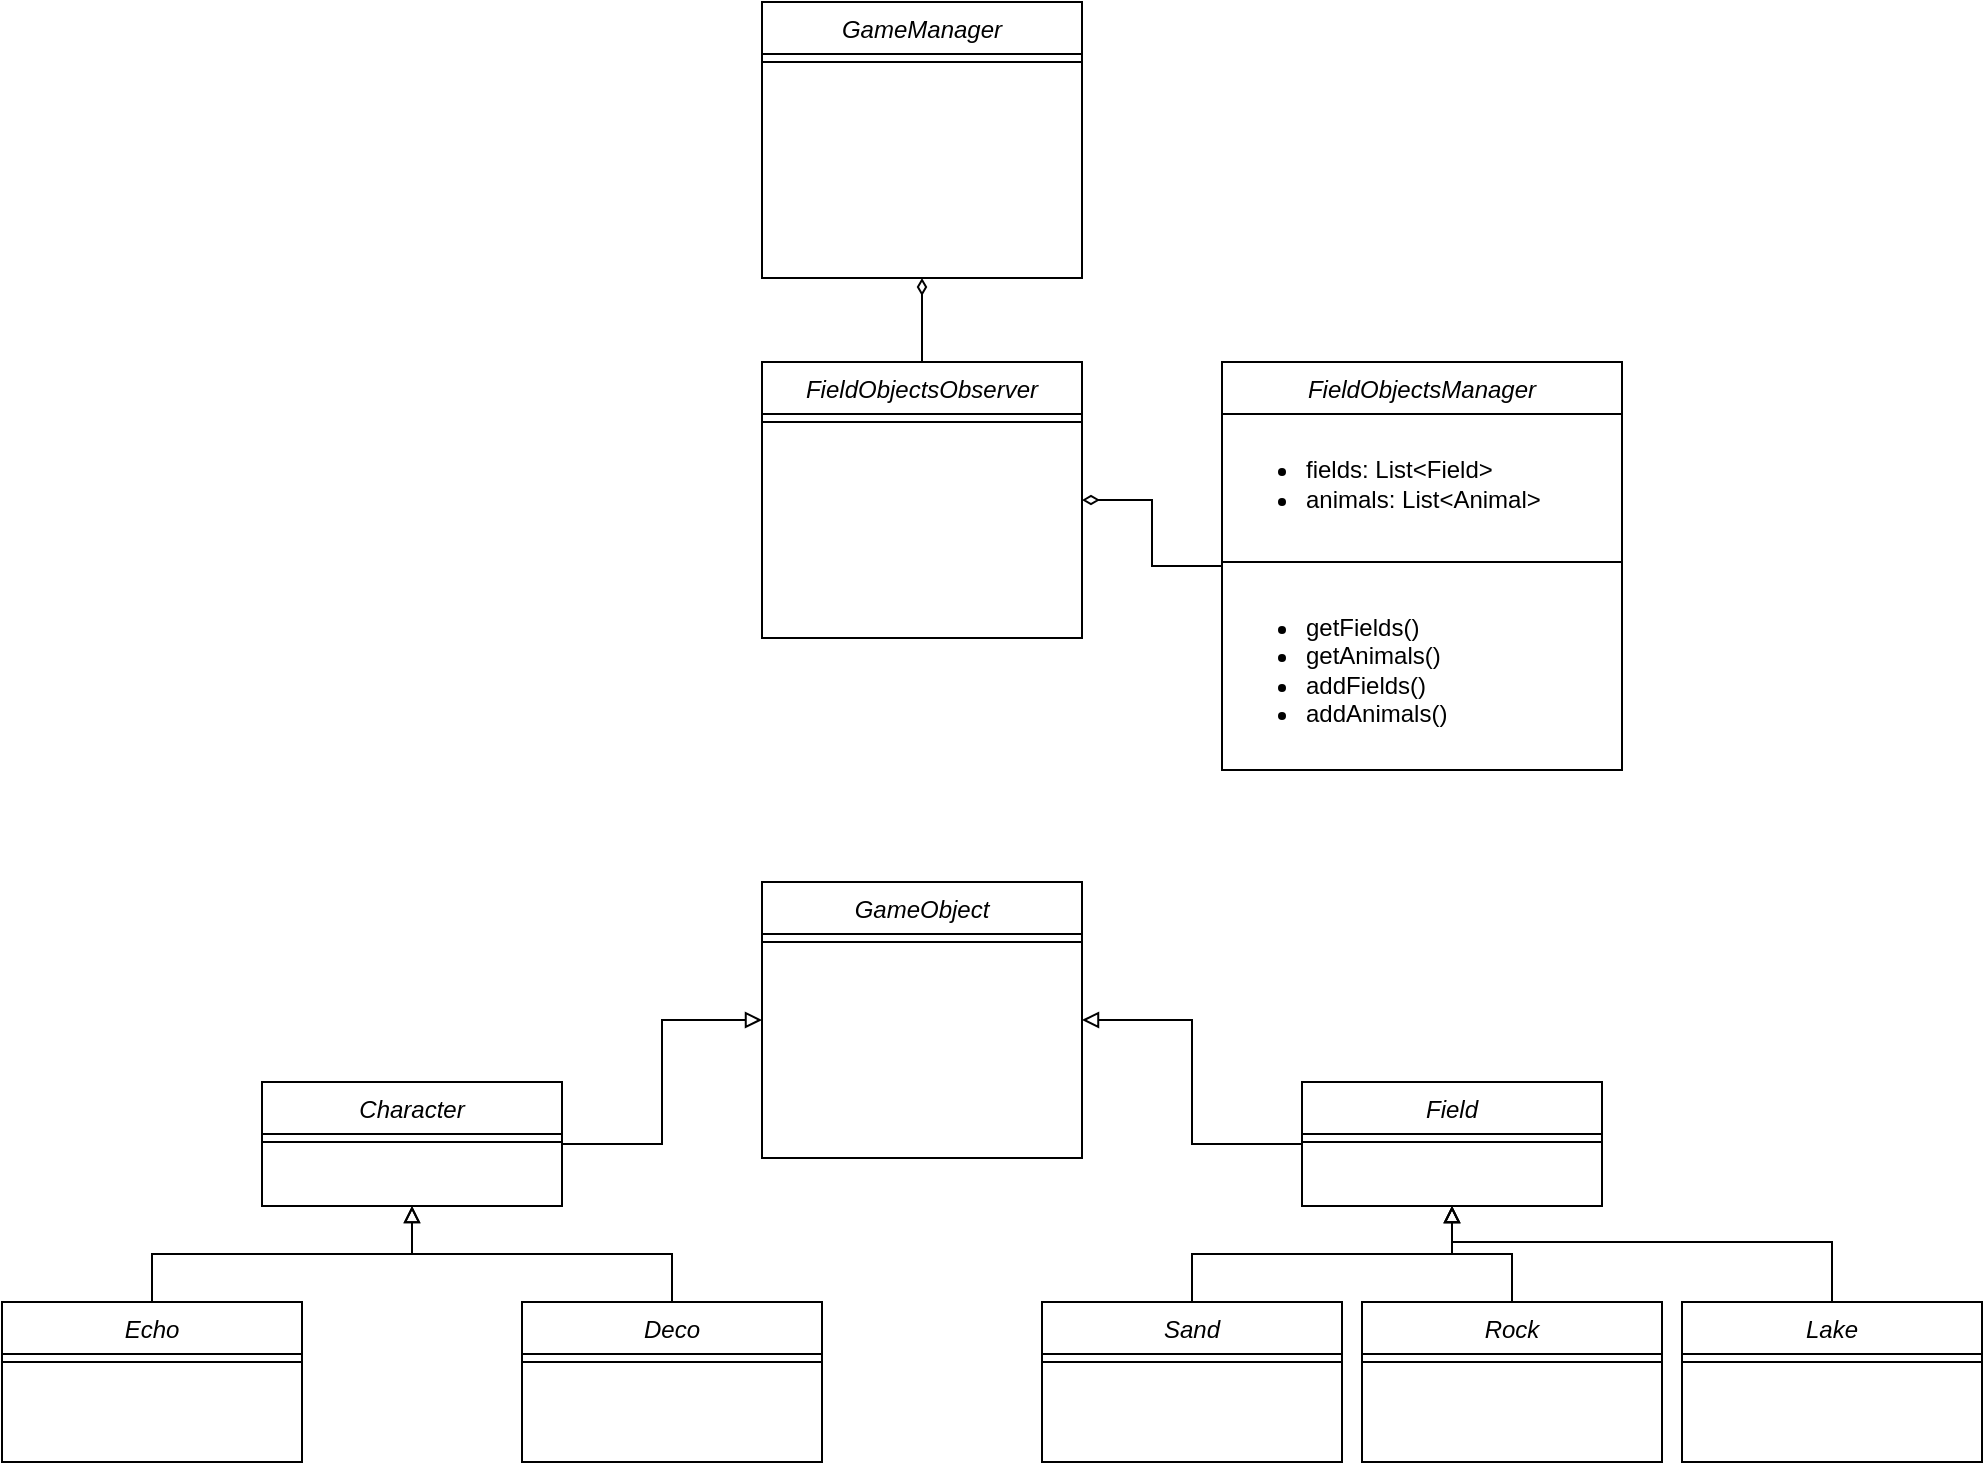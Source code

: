 <mxfile version="24.7.7">
  <diagram id="C5RBs43oDa-KdzZeNtuy" name="Page-1">
    <mxGraphModel dx="1468" dy="499" grid="1" gridSize="10" guides="1" tooltips="1" connect="1" arrows="1" fold="1" page="1" pageScale="1" pageWidth="827" pageHeight="1169" math="0" shadow="0">
      <root>
        <mxCell id="WIyWlLk6GJQsqaUBKTNV-0" />
        <mxCell id="WIyWlLk6GJQsqaUBKTNV-1" parent="WIyWlLk6GJQsqaUBKTNV-0" />
        <mxCell id="zkfFHV4jXpPFQw0GAbJ--0" value="GameManager" style="swimlane;fontStyle=2;align=center;verticalAlign=top;childLayout=stackLayout;horizontal=1;startSize=26;horizontalStack=0;resizeParent=1;resizeLast=0;collapsible=1;marginBottom=0;rounded=0;shadow=0;strokeWidth=1;" parent="WIyWlLk6GJQsqaUBKTNV-1" vertex="1">
          <mxGeometry x="130" y="220" width="160" height="138" as="geometry">
            <mxRectangle x="230" y="140" width="160" height="26" as="alternateBounds" />
          </mxGeometry>
        </mxCell>
        <mxCell id="zkfFHV4jXpPFQw0GAbJ--4" value="" style="line;html=1;strokeWidth=1;align=left;verticalAlign=middle;spacingTop=-1;spacingLeft=3;spacingRight=3;rotatable=0;labelPosition=right;points=[];portConstraint=eastwest;" parent="zkfFHV4jXpPFQw0GAbJ--0" vertex="1">
          <mxGeometry y="26" width="160" height="8" as="geometry" />
        </mxCell>
        <mxCell id="gbheJyL-J3WQy4QV4Nix-0" value="GameObject" style="swimlane;fontStyle=2;align=center;verticalAlign=top;childLayout=stackLayout;horizontal=1;startSize=26;horizontalStack=0;resizeParent=1;resizeLast=0;collapsible=1;marginBottom=0;rounded=0;shadow=0;strokeWidth=1;" vertex="1" parent="WIyWlLk6GJQsqaUBKTNV-1">
          <mxGeometry x="130" y="660" width="160" height="138" as="geometry">
            <mxRectangle x="230" y="140" width="160" height="26" as="alternateBounds" />
          </mxGeometry>
        </mxCell>
        <mxCell id="gbheJyL-J3WQy4QV4Nix-1" value="" style="line;html=1;strokeWidth=1;align=left;verticalAlign=middle;spacingTop=-1;spacingLeft=3;spacingRight=3;rotatable=0;labelPosition=right;points=[];portConstraint=eastwest;" vertex="1" parent="gbheJyL-J3WQy4QV4Nix-0">
          <mxGeometry y="26" width="160" height="8" as="geometry" />
        </mxCell>
        <mxCell id="gbheJyL-J3WQy4QV4Nix-30" style="edgeStyle=orthogonalEdgeStyle;rounded=0;orthogonalLoop=1;jettySize=auto;html=1;entryX=0.5;entryY=1;entryDx=0;entryDy=0;endArrow=diamondThin;endFill=0;" edge="1" parent="WIyWlLk6GJQsqaUBKTNV-1" source="gbheJyL-J3WQy4QV4Nix-2" target="zkfFHV4jXpPFQw0GAbJ--0">
          <mxGeometry relative="1" as="geometry" />
        </mxCell>
        <mxCell id="gbheJyL-J3WQy4QV4Nix-2" value="FieldObjectsObserver" style="swimlane;fontStyle=2;align=center;verticalAlign=top;childLayout=stackLayout;horizontal=1;startSize=26;horizontalStack=0;resizeParent=1;resizeLast=0;collapsible=1;marginBottom=0;rounded=0;shadow=0;strokeWidth=1;" vertex="1" parent="WIyWlLk6GJQsqaUBKTNV-1">
          <mxGeometry x="130" y="400" width="160" height="138" as="geometry">
            <mxRectangle x="230" y="140" width="160" height="26" as="alternateBounds" />
          </mxGeometry>
        </mxCell>
        <mxCell id="gbheJyL-J3WQy4QV4Nix-3" value="" style="line;html=1;strokeWidth=1;align=left;verticalAlign=middle;spacingTop=-1;spacingLeft=3;spacingRight=3;rotatable=0;labelPosition=right;points=[];portConstraint=eastwest;" vertex="1" parent="gbheJyL-J3WQy4QV4Nix-2">
          <mxGeometry y="26" width="160" height="8" as="geometry" />
        </mxCell>
        <mxCell id="gbheJyL-J3WQy4QV4Nix-27" style="edgeStyle=orthogonalEdgeStyle;rounded=0;orthogonalLoop=1;jettySize=auto;html=1;exitX=1;exitY=0.5;exitDx=0;exitDy=0;entryX=0;entryY=0.5;entryDx=0;entryDy=0;endArrow=block;endFill=0;" edge="1" parent="WIyWlLk6GJQsqaUBKTNV-1" source="gbheJyL-J3WQy4QV4Nix-8" target="gbheJyL-J3WQy4QV4Nix-0">
          <mxGeometry relative="1" as="geometry" />
        </mxCell>
        <mxCell id="gbheJyL-J3WQy4QV4Nix-8" value="Character" style="swimlane;fontStyle=2;align=center;verticalAlign=top;childLayout=stackLayout;horizontal=1;startSize=26;horizontalStack=0;resizeParent=1;resizeLast=0;collapsible=1;marginBottom=0;rounded=0;shadow=0;strokeWidth=1;" vertex="1" parent="WIyWlLk6GJQsqaUBKTNV-1">
          <mxGeometry x="-120" y="760" width="150" height="62" as="geometry">
            <mxRectangle x="230" y="140" width="160" height="26" as="alternateBounds" />
          </mxGeometry>
        </mxCell>
        <mxCell id="gbheJyL-J3WQy4QV4Nix-9" value="" style="line;html=1;strokeWidth=1;align=left;verticalAlign=middle;spacingTop=-1;spacingLeft=3;spacingRight=3;rotatable=0;labelPosition=right;points=[];portConstraint=eastwest;" vertex="1" parent="gbheJyL-J3WQy4QV4Nix-8">
          <mxGeometry y="26" width="150" height="8" as="geometry" />
        </mxCell>
        <mxCell id="gbheJyL-J3WQy4QV4Nix-12" style="edgeStyle=orthogonalEdgeStyle;rounded=0;orthogonalLoop=1;jettySize=auto;html=1;entryX=0.5;entryY=1;entryDx=0;entryDy=0;endArrow=block;endFill=0;" edge="1" parent="WIyWlLk6GJQsqaUBKTNV-1" source="gbheJyL-J3WQy4QV4Nix-10" target="gbheJyL-J3WQy4QV4Nix-8">
          <mxGeometry relative="1" as="geometry" />
        </mxCell>
        <mxCell id="gbheJyL-J3WQy4QV4Nix-10" value="Echo" style="swimlane;fontStyle=2;align=center;verticalAlign=top;childLayout=stackLayout;horizontal=1;startSize=26;horizontalStack=0;resizeParent=1;resizeLast=0;collapsible=1;marginBottom=0;rounded=0;shadow=0;strokeWidth=1;" vertex="1" parent="WIyWlLk6GJQsqaUBKTNV-1">
          <mxGeometry x="-250" y="870" width="150" height="80" as="geometry">
            <mxRectangle x="230" y="140" width="160" height="26" as="alternateBounds" />
          </mxGeometry>
        </mxCell>
        <mxCell id="gbheJyL-J3WQy4QV4Nix-11" value="" style="line;html=1;strokeWidth=1;align=left;verticalAlign=middle;spacingTop=-1;spacingLeft=3;spacingRight=3;rotatable=0;labelPosition=right;points=[];portConstraint=eastwest;" vertex="1" parent="gbheJyL-J3WQy4QV4Nix-10">
          <mxGeometry y="26" width="150" height="8" as="geometry" />
        </mxCell>
        <mxCell id="gbheJyL-J3WQy4QV4Nix-15" style="edgeStyle=orthogonalEdgeStyle;rounded=0;orthogonalLoop=1;jettySize=auto;html=1;entryX=0.5;entryY=1;entryDx=0;entryDy=0;endArrow=block;endFill=0;" edge="1" parent="WIyWlLk6GJQsqaUBKTNV-1" source="gbheJyL-J3WQy4QV4Nix-13" target="gbheJyL-J3WQy4QV4Nix-8">
          <mxGeometry relative="1" as="geometry" />
        </mxCell>
        <mxCell id="gbheJyL-J3WQy4QV4Nix-13" value="Deco" style="swimlane;fontStyle=2;align=center;verticalAlign=top;childLayout=stackLayout;horizontal=1;startSize=26;horizontalStack=0;resizeParent=1;resizeLast=0;collapsible=1;marginBottom=0;rounded=0;shadow=0;strokeWidth=1;" vertex="1" parent="WIyWlLk6GJQsqaUBKTNV-1">
          <mxGeometry x="10" y="870" width="150" height="80" as="geometry">
            <mxRectangle x="230" y="140" width="160" height="26" as="alternateBounds" />
          </mxGeometry>
        </mxCell>
        <mxCell id="gbheJyL-J3WQy4QV4Nix-14" value="" style="line;html=1;strokeWidth=1;align=left;verticalAlign=middle;spacingTop=-1;spacingLeft=3;spacingRight=3;rotatable=0;labelPosition=right;points=[];portConstraint=eastwest;" vertex="1" parent="gbheJyL-J3WQy4QV4Nix-13">
          <mxGeometry y="26" width="150" height="8" as="geometry" />
        </mxCell>
        <mxCell id="gbheJyL-J3WQy4QV4Nix-28" style="edgeStyle=orthogonalEdgeStyle;rounded=0;orthogonalLoop=1;jettySize=auto;html=1;exitX=0;exitY=0.5;exitDx=0;exitDy=0;entryX=1;entryY=0.5;entryDx=0;entryDy=0;endArrow=block;endFill=0;" edge="1" parent="WIyWlLk6GJQsqaUBKTNV-1" source="gbheJyL-J3WQy4QV4Nix-16" target="gbheJyL-J3WQy4QV4Nix-0">
          <mxGeometry relative="1" as="geometry" />
        </mxCell>
        <mxCell id="gbheJyL-J3WQy4QV4Nix-16" value="Field" style="swimlane;fontStyle=2;align=center;verticalAlign=top;childLayout=stackLayout;horizontal=1;startSize=26;horizontalStack=0;resizeParent=1;resizeLast=0;collapsible=1;marginBottom=0;rounded=0;shadow=0;strokeWidth=1;" vertex="1" parent="WIyWlLk6GJQsqaUBKTNV-1">
          <mxGeometry x="400" y="760" width="150" height="62" as="geometry">
            <mxRectangle x="230" y="140" width="160" height="26" as="alternateBounds" />
          </mxGeometry>
        </mxCell>
        <mxCell id="gbheJyL-J3WQy4QV4Nix-17" value="" style="line;html=1;strokeWidth=1;align=left;verticalAlign=middle;spacingTop=-1;spacingLeft=3;spacingRight=3;rotatable=0;labelPosition=right;points=[];portConstraint=eastwest;" vertex="1" parent="gbheJyL-J3WQy4QV4Nix-16">
          <mxGeometry y="26" width="150" height="8" as="geometry" />
        </mxCell>
        <mxCell id="gbheJyL-J3WQy4QV4Nix-18" style="edgeStyle=orthogonalEdgeStyle;rounded=0;orthogonalLoop=1;jettySize=auto;html=1;entryX=0.5;entryY=1;entryDx=0;entryDy=0;endArrow=block;endFill=0;" edge="1" parent="WIyWlLk6GJQsqaUBKTNV-1" source="gbheJyL-J3WQy4QV4Nix-19" target="gbheJyL-J3WQy4QV4Nix-16">
          <mxGeometry relative="1" as="geometry" />
        </mxCell>
        <mxCell id="gbheJyL-J3WQy4QV4Nix-19" value="Sand" style="swimlane;fontStyle=2;align=center;verticalAlign=top;childLayout=stackLayout;horizontal=1;startSize=26;horizontalStack=0;resizeParent=1;resizeLast=0;collapsible=1;marginBottom=0;rounded=0;shadow=0;strokeWidth=1;" vertex="1" parent="WIyWlLk6GJQsqaUBKTNV-1">
          <mxGeometry x="270" y="870" width="150" height="80" as="geometry">
            <mxRectangle x="230" y="140" width="160" height="26" as="alternateBounds" />
          </mxGeometry>
        </mxCell>
        <mxCell id="gbheJyL-J3WQy4QV4Nix-20" value="" style="line;html=1;strokeWidth=1;align=left;verticalAlign=middle;spacingTop=-1;spacingLeft=3;spacingRight=3;rotatable=0;labelPosition=right;points=[];portConstraint=eastwest;" vertex="1" parent="gbheJyL-J3WQy4QV4Nix-19">
          <mxGeometry y="26" width="150" height="8" as="geometry" />
        </mxCell>
        <mxCell id="gbheJyL-J3WQy4QV4Nix-21" style="edgeStyle=orthogonalEdgeStyle;rounded=0;orthogonalLoop=1;jettySize=auto;html=1;entryX=0.5;entryY=1;entryDx=0;entryDy=0;endArrow=block;endFill=0;" edge="1" parent="WIyWlLk6GJQsqaUBKTNV-1" source="gbheJyL-J3WQy4QV4Nix-22" target="gbheJyL-J3WQy4QV4Nix-16">
          <mxGeometry relative="1" as="geometry" />
        </mxCell>
        <mxCell id="gbheJyL-J3WQy4QV4Nix-22" value="Rock" style="swimlane;fontStyle=2;align=center;verticalAlign=top;childLayout=stackLayout;horizontal=1;startSize=26;horizontalStack=0;resizeParent=1;resizeLast=0;collapsible=1;marginBottom=0;rounded=0;shadow=0;strokeWidth=1;" vertex="1" parent="WIyWlLk6GJQsqaUBKTNV-1">
          <mxGeometry x="430" y="870" width="150" height="80" as="geometry">
            <mxRectangle x="230" y="140" width="160" height="26" as="alternateBounds" />
          </mxGeometry>
        </mxCell>
        <mxCell id="gbheJyL-J3WQy4QV4Nix-23" value="" style="line;html=1;strokeWidth=1;align=left;verticalAlign=middle;spacingTop=-1;spacingLeft=3;spacingRight=3;rotatable=0;labelPosition=right;points=[];portConstraint=eastwest;" vertex="1" parent="gbheJyL-J3WQy4QV4Nix-22">
          <mxGeometry y="26" width="150" height="8" as="geometry" />
        </mxCell>
        <mxCell id="gbheJyL-J3WQy4QV4Nix-26" style="edgeStyle=orthogonalEdgeStyle;rounded=0;orthogonalLoop=1;jettySize=auto;html=1;entryX=0.5;entryY=1;entryDx=0;entryDy=0;endArrow=block;endFill=0;" edge="1" parent="WIyWlLk6GJQsqaUBKTNV-1" source="gbheJyL-J3WQy4QV4Nix-24" target="gbheJyL-J3WQy4QV4Nix-16">
          <mxGeometry relative="1" as="geometry">
            <Array as="points">
              <mxPoint x="665" y="840" />
              <mxPoint x="475" y="840" />
            </Array>
          </mxGeometry>
        </mxCell>
        <mxCell id="gbheJyL-J3WQy4QV4Nix-24" value="Lake" style="swimlane;fontStyle=2;align=center;verticalAlign=top;childLayout=stackLayout;horizontal=1;startSize=26;horizontalStack=0;resizeParent=1;resizeLast=0;collapsible=1;marginBottom=0;rounded=0;shadow=0;strokeWidth=1;" vertex="1" parent="WIyWlLk6GJQsqaUBKTNV-1">
          <mxGeometry x="590" y="870" width="150" height="80" as="geometry">
            <mxRectangle x="230" y="140" width="160" height="26" as="alternateBounds" />
          </mxGeometry>
        </mxCell>
        <mxCell id="gbheJyL-J3WQy4QV4Nix-25" value="" style="line;html=1;strokeWidth=1;align=left;verticalAlign=middle;spacingTop=-1;spacingLeft=3;spacingRight=3;rotatable=0;labelPosition=right;points=[];portConstraint=eastwest;" vertex="1" parent="gbheJyL-J3WQy4QV4Nix-24">
          <mxGeometry y="26" width="150" height="8" as="geometry" />
        </mxCell>
        <mxCell id="gbheJyL-J3WQy4QV4Nix-37" style="edgeStyle=orthogonalEdgeStyle;rounded=0;orthogonalLoop=1;jettySize=auto;html=1;exitX=0;exitY=0.5;exitDx=0;exitDy=0;entryX=1;entryY=0.5;entryDx=0;entryDy=0;endArrow=diamondThin;endFill=0;" edge="1" parent="WIyWlLk6GJQsqaUBKTNV-1" source="gbheJyL-J3WQy4QV4Nix-31" target="gbheJyL-J3WQy4QV4Nix-2">
          <mxGeometry relative="1" as="geometry" />
        </mxCell>
        <mxCell id="gbheJyL-J3WQy4QV4Nix-31" value="FieldObjectsManager" style="swimlane;fontStyle=2;align=center;verticalAlign=top;childLayout=stackLayout;horizontal=1;startSize=26;horizontalStack=0;resizeParent=1;resizeLast=0;collapsible=1;marginBottom=0;rounded=0;shadow=0;strokeWidth=1;" vertex="1" parent="WIyWlLk6GJQsqaUBKTNV-1">
          <mxGeometry x="360" y="400" width="200" height="204" as="geometry">
            <mxRectangle x="230" y="140" width="160" height="26" as="alternateBounds" />
          </mxGeometry>
        </mxCell>
        <mxCell id="gbheJyL-J3WQy4QV4Nix-33" value="&lt;ul&gt;&lt;li&gt;fields: List&amp;lt;Field&amp;gt;&lt;/li&gt;&lt;li&gt;animals: List&amp;lt;Animal&amp;gt;&lt;/li&gt;&lt;/ul&gt;" style="text;html=1;align=left;verticalAlign=middle;resizable=0;points=[];autosize=1;strokeColor=none;fillColor=none;" vertex="1" parent="gbheJyL-J3WQy4QV4Nix-31">
          <mxGeometry y="26" width="200" height="70" as="geometry" />
        </mxCell>
        <mxCell id="gbheJyL-J3WQy4QV4Nix-32" value="" style="line;html=1;strokeWidth=1;align=left;verticalAlign=middle;spacingTop=-1;spacingLeft=3;spacingRight=3;rotatable=0;labelPosition=right;points=[];portConstraint=eastwest;" vertex="1" parent="gbheJyL-J3WQy4QV4Nix-31">
          <mxGeometry y="96" width="200" height="8" as="geometry" />
        </mxCell>
        <mxCell id="gbheJyL-J3WQy4QV4Nix-35" value="&lt;ul&gt;&lt;li&gt;getFields()&lt;/li&gt;&lt;li&gt;getAnimals()&lt;/li&gt;&lt;li&gt;addFields()&lt;/li&gt;&lt;li&gt;addAnimals()&lt;/li&gt;&lt;/ul&gt;" style="text;html=1;align=left;verticalAlign=middle;resizable=0;points=[];autosize=1;strokeColor=none;fillColor=none;" vertex="1" parent="gbheJyL-J3WQy4QV4Nix-31">
          <mxGeometry y="104" width="200" height="100" as="geometry" />
        </mxCell>
      </root>
    </mxGraphModel>
  </diagram>
</mxfile>
